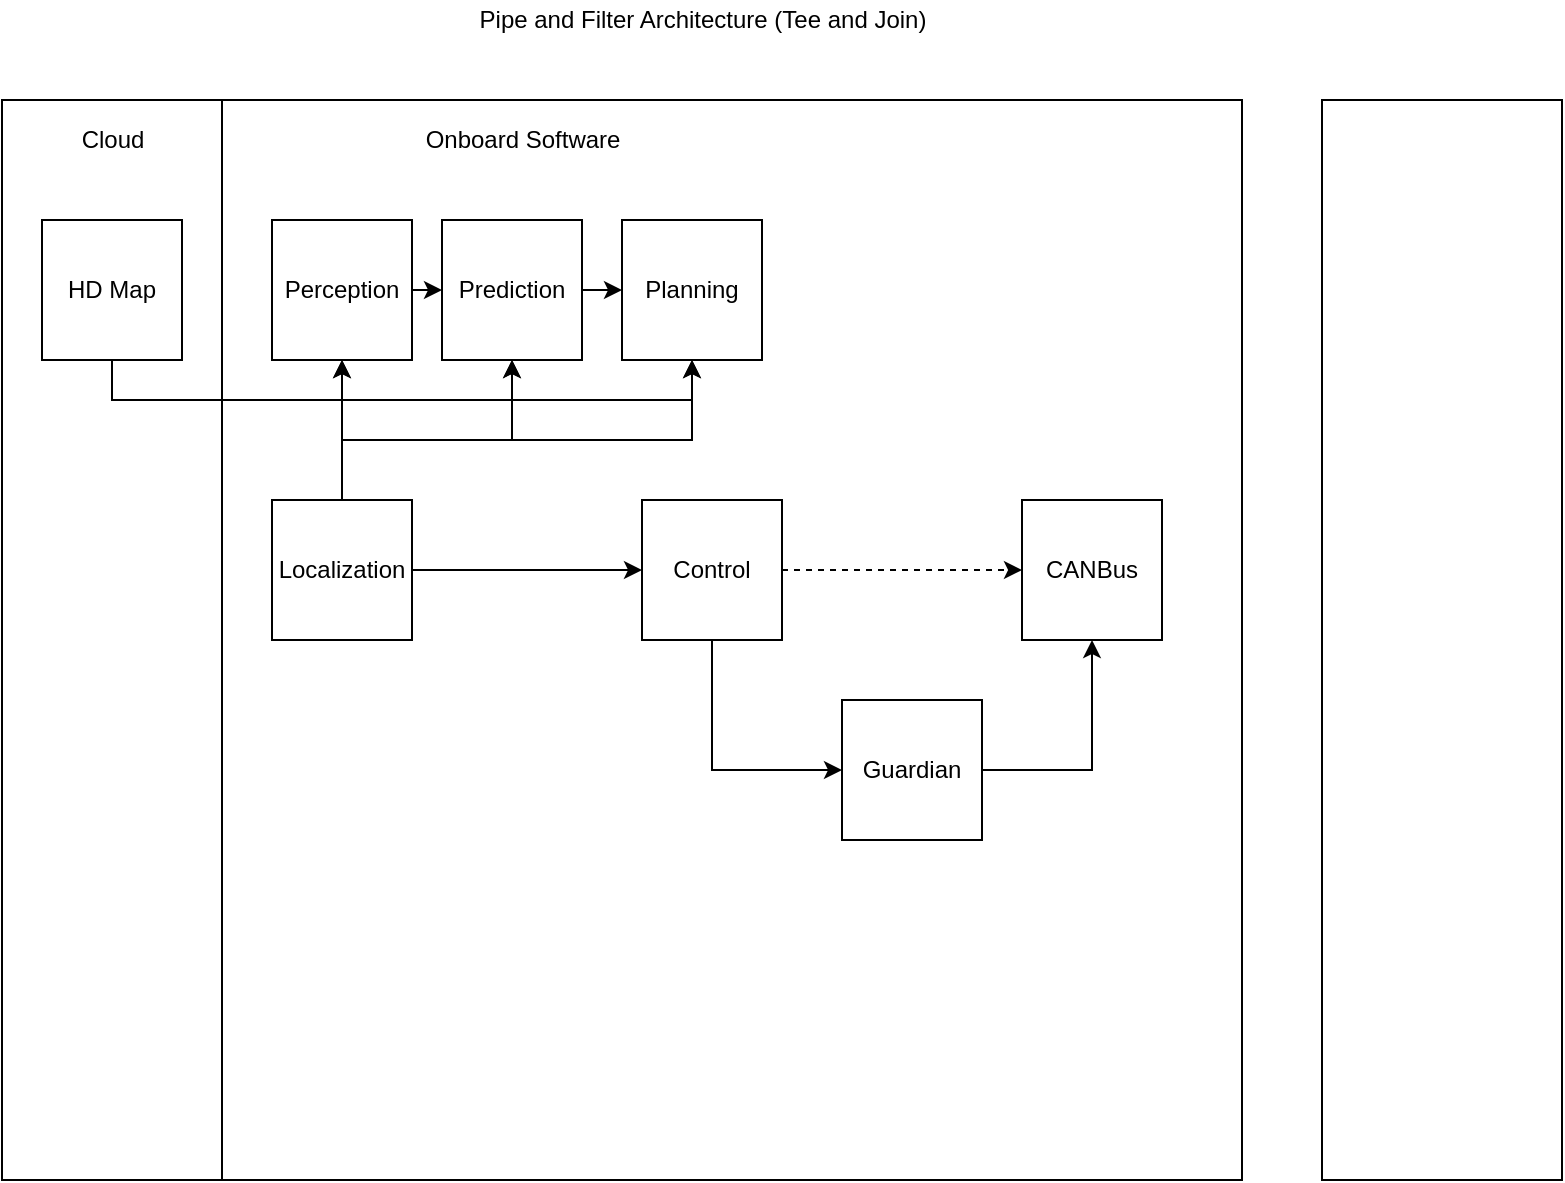 <mxfile version="16.5.6" type="github">
  <diagram id="EmRfMHFo2JLTRuBUOm92" name="Page-1">
    <mxGraphModel dx="1623" dy="1009" grid="1" gridSize="10" guides="1" tooltips="1" connect="1" arrows="1" fold="1" page="1" pageScale="1" pageWidth="850" pageHeight="1100" math="0" shadow="0">
      <root>
        <mxCell id="0" />
        <mxCell id="1" parent="0" />
        <mxCell id="4rQY0387-bpUexOOrWUG-9" value="" style="rounded=0;whiteSpace=wrap;html=1;" vertex="1" parent="1">
          <mxGeometry x="170" y="160" width="510" height="540" as="geometry" />
        </mxCell>
        <mxCell id="4rQY0387-bpUexOOrWUG-8" value="" style="rounded=0;whiteSpace=wrap;html=1;" vertex="1" parent="1">
          <mxGeometry x="60" y="160" width="110" height="540" as="geometry" />
        </mxCell>
        <mxCell id="4rQY0387-bpUexOOrWUG-15" style="edgeStyle=orthogonalEdgeStyle;rounded=0;orthogonalLoop=1;jettySize=auto;html=1;exitX=0.5;exitY=1;exitDx=0;exitDy=0;entryX=0.5;entryY=1;entryDx=0;entryDy=0;" edge="1" parent="1" source="4rQY0387-bpUexOOrWUG-1" target="4rQY0387-bpUexOOrWUG-4">
          <mxGeometry relative="1" as="geometry" />
        </mxCell>
        <mxCell id="4rQY0387-bpUexOOrWUG-16" style="edgeStyle=orthogonalEdgeStyle;rounded=0;orthogonalLoop=1;jettySize=auto;html=1;entryX=0.5;entryY=1;entryDx=0;entryDy=0;" edge="1" parent="1" source="4rQY0387-bpUexOOrWUG-1" target="4rQY0387-bpUexOOrWUG-5">
          <mxGeometry relative="1" as="geometry">
            <Array as="points">
              <mxPoint x="115" y="310" />
              <mxPoint x="315" y="310" />
            </Array>
          </mxGeometry>
        </mxCell>
        <mxCell id="4rQY0387-bpUexOOrWUG-17" style="edgeStyle=orthogonalEdgeStyle;rounded=0;orthogonalLoop=1;jettySize=auto;html=1;entryX=0.5;entryY=1;entryDx=0;entryDy=0;" edge="1" parent="1" source="4rQY0387-bpUexOOrWUG-1" target="4rQY0387-bpUexOOrWUG-6">
          <mxGeometry relative="1" as="geometry">
            <Array as="points">
              <mxPoint x="115" y="310" />
              <mxPoint x="405" y="310" />
            </Array>
          </mxGeometry>
        </mxCell>
        <mxCell id="4rQY0387-bpUexOOrWUG-1" value="HD Map" style="whiteSpace=wrap;html=1;aspect=fixed;" vertex="1" parent="1">
          <mxGeometry x="80" y="220" width="70" height="70" as="geometry" />
        </mxCell>
        <mxCell id="4rQY0387-bpUexOOrWUG-2" value="Pipe and Filter Architecture (Tee and Join)" style="text;html=1;align=center;verticalAlign=middle;resizable=0;points=[];autosize=1;strokeColor=none;fillColor=none;" vertex="1" parent="1">
          <mxGeometry x="290" y="110" width="240" height="20" as="geometry" />
        </mxCell>
        <mxCell id="4rQY0387-bpUexOOrWUG-13" style="edgeStyle=orthogonalEdgeStyle;rounded=0;orthogonalLoop=1;jettySize=auto;html=1;exitX=1;exitY=0.5;exitDx=0;exitDy=0;entryX=0;entryY=0.5;entryDx=0;entryDy=0;" edge="1" parent="1" source="4rQY0387-bpUexOOrWUG-4" target="4rQY0387-bpUexOOrWUG-5">
          <mxGeometry relative="1" as="geometry" />
        </mxCell>
        <mxCell id="4rQY0387-bpUexOOrWUG-4" value="Perception" style="whiteSpace=wrap;html=1;aspect=fixed;" vertex="1" parent="1">
          <mxGeometry x="195" y="220" width="70" height="70" as="geometry" />
        </mxCell>
        <mxCell id="4rQY0387-bpUexOOrWUG-14" style="edgeStyle=orthogonalEdgeStyle;rounded=0;orthogonalLoop=1;jettySize=auto;html=1;exitX=1;exitY=0.5;exitDx=0;exitDy=0;entryX=0;entryY=0.5;entryDx=0;entryDy=0;" edge="1" parent="1" source="4rQY0387-bpUexOOrWUG-5" target="4rQY0387-bpUexOOrWUG-6">
          <mxGeometry relative="1" as="geometry" />
        </mxCell>
        <mxCell id="4rQY0387-bpUexOOrWUG-5" value="Prediction" style="whiteSpace=wrap;html=1;aspect=fixed;" vertex="1" parent="1">
          <mxGeometry x="280" y="220" width="70" height="70" as="geometry" />
        </mxCell>
        <mxCell id="4rQY0387-bpUexOOrWUG-6" value="Planning" style="whiteSpace=wrap;html=1;aspect=fixed;" vertex="1" parent="1">
          <mxGeometry x="370" y="220" width="70" height="70" as="geometry" />
        </mxCell>
        <mxCell id="4rQY0387-bpUexOOrWUG-27" style="edgeStyle=orthogonalEdgeStyle;rounded=0;orthogonalLoop=1;jettySize=auto;html=1;exitX=0.5;exitY=1;exitDx=0;exitDy=0;entryX=0;entryY=0.5;entryDx=0;entryDy=0;" edge="1" parent="1" source="4rQY0387-bpUexOOrWUG-7" target="4rQY0387-bpUexOOrWUG-25">
          <mxGeometry relative="1" as="geometry" />
        </mxCell>
        <mxCell id="4rQY0387-bpUexOOrWUG-29" style="edgeStyle=orthogonalEdgeStyle;rounded=0;orthogonalLoop=1;jettySize=auto;html=1;dashed=1;" edge="1" parent="1" source="4rQY0387-bpUexOOrWUG-7" target="4rQY0387-bpUexOOrWUG-26">
          <mxGeometry relative="1" as="geometry" />
        </mxCell>
        <mxCell id="4rQY0387-bpUexOOrWUG-7" value="Control" style="whiteSpace=wrap;html=1;aspect=fixed;" vertex="1" parent="1">
          <mxGeometry x="380" y="360" width="70" height="70" as="geometry" />
        </mxCell>
        <mxCell id="4rQY0387-bpUexOOrWUG-10" value="" style="rounded=0;whiteSpace=wrap;html=1;" vertex="1" parent="1">
          <mxGeometry x="720" y="160" width="120" height="540" as="geometry" />
        </mxCell>
        <mxCell id="4rQY0387-bpUexOOrWUG-11" value="Cloud" style="text;html=1;align=center;verticalAlign=middle;resizable=0;points=[];autosize=1;strokeColor=none;fillColor=none;" vertex="1" parent="1">
          <mxGeometry x="90" y="170" width="50" height="20" as="geometry" />
        </mxCell>
        <mxCell id="4rQY0387-bpUexOOrWUG-12" value="Onboard Software" style="text;html=1;align=center;verticalAlign=middle;resizable=0;points=[];autosize=1;strokeColor=none;fillColor=none;" vertex="1" parent="1">
          <mxGeometry x="265" y="170" width="110" height="20" as="geometry" />
        </mxCell>
        <mxCell id="4rQY0387-bpUexOOrWUG-20" style="edgeStyle=orthogonalEdgeStyle;rounded=0;orthogonalLoop=1;jettySize=auto;html=1;entryX=0.5;entryY=1;entryDx=0;entryDy=0;" edge="1" parent="1" source="4rQY0387-bpUexOOrWUG-18" target="4rQY0387-bpUexOOrWUG-4">
          <mxGeometry relative="1" as="geometry">
            <Array as="points">
              <mxPoint x="230" y="310" />
              <mxPoint x="230" y="310" />
            </Array>
          </mxGeometry>
        </mxCell>
        <mxCell id="4rQY0387-bpUexOOrWUG-21" style="edgeStyle=orthogonalEdgeStyle;rounded=0;orthogonalLoop=1;jettySize=auto;html=1;entryX=0.5;entryY=1;entryDx=0;entryDy=0;" edge="1" parent="1" source="4rQY0387-bpUexOOrWUG-18" target="4rQY0387-bpUexOOrWUG-5">
          <mxGeometry relative="1" as="geometry">
            <Array as="points">
              <mxPoint x="230" y="330" />
              <mxPoint x="315" y="330" />
            </Array>
          </mxGeometry>
        </mxCell>
        <mxCell id="4rQY0387-bpUexOOrWUG-22" style="edgeStyle=orthogonalEdgeStyle;rounded=0;orthogonalLoop=1;jettySize=auto;html=1;entryX=0.5;entryY=1;entryDx=0;entryDy=0;" edge="1" parent="1" source="4rQY0387-bpUexOOrWUG-18" target="4rQY0387-bpUexOOrWUG-6">
          <mxGeometry relative="1" as="geometry">
            <Array as="points">
              <mxPoint x="230" y="330" />
              <mxPoint x="405" y="330" />
            </Array>
          </mxGeometry>
        </mxCell>
        <mxCell id="4rQY0387-bpUexOOrWUG-23" style="edgeStyle=orthogonalEdgeStyle;rounded=0;orthogonalLoop=1;jettySize=auto;html=1;entryX=0;entryY=0.5;entryDx=0;entryDy=0;" edge="1" parent="1" source="4rQY0387-bpUexOOrWUG-18" target="4rQY0387-bpUexOOrWUG-7">
          <mxGeometry relative="1" as="geometry" />
        </mxCell>
        <mxCell id="4rQY0387-bpUexOOrWUG-18" value="Localization" style="whiteSpace=wrap;html=1;aspect=fixed;" vertex="1" parent="1">
          <mxGeometry x="195" y="360" width="70" height="70" as="geometry" />
        </mxCell>
        <mxCell id="4rQY0387-bpUexOOrWUG-28" style="edgeStyle=orthogonalEdgeStyle;rounded=0;orthogonalLoop=1;jettySize=auto;html=1;entryX=0.5;entryY=1;entryDx=0;entryDy=0;" edge="1" parent="1" source="4rQY0387-bpUexOOrWUG-25" target="4rQY0387-bpUexOOrWUG-26">
          <mxGeometry relative="1" as="geometry" />
        </mxCell>
        <mxCell id="4rQY0387-bpUexOOrWUG-25" value="Guardian" style="whiteSpace=wrap;html=1;aspect=fixed;" vertex="1" parent="1">
          <mxGeometry x="480" y="460" width="70" height="70" as="geometry" />
        </mxCell>
        <mxCell id="4rQY0387-bpUexOOrWUG-26" value="CANBus" style="whiteSpace=wrap;html=1;aspect=fixed;" vertex="1" parent="1">
          <mxGeometry x="570" y="360" width="70" height="70" as="geometry" />
        </mxCell>
      </root>
    </mxGraphModel>
  </diagram>
</mxfile>
